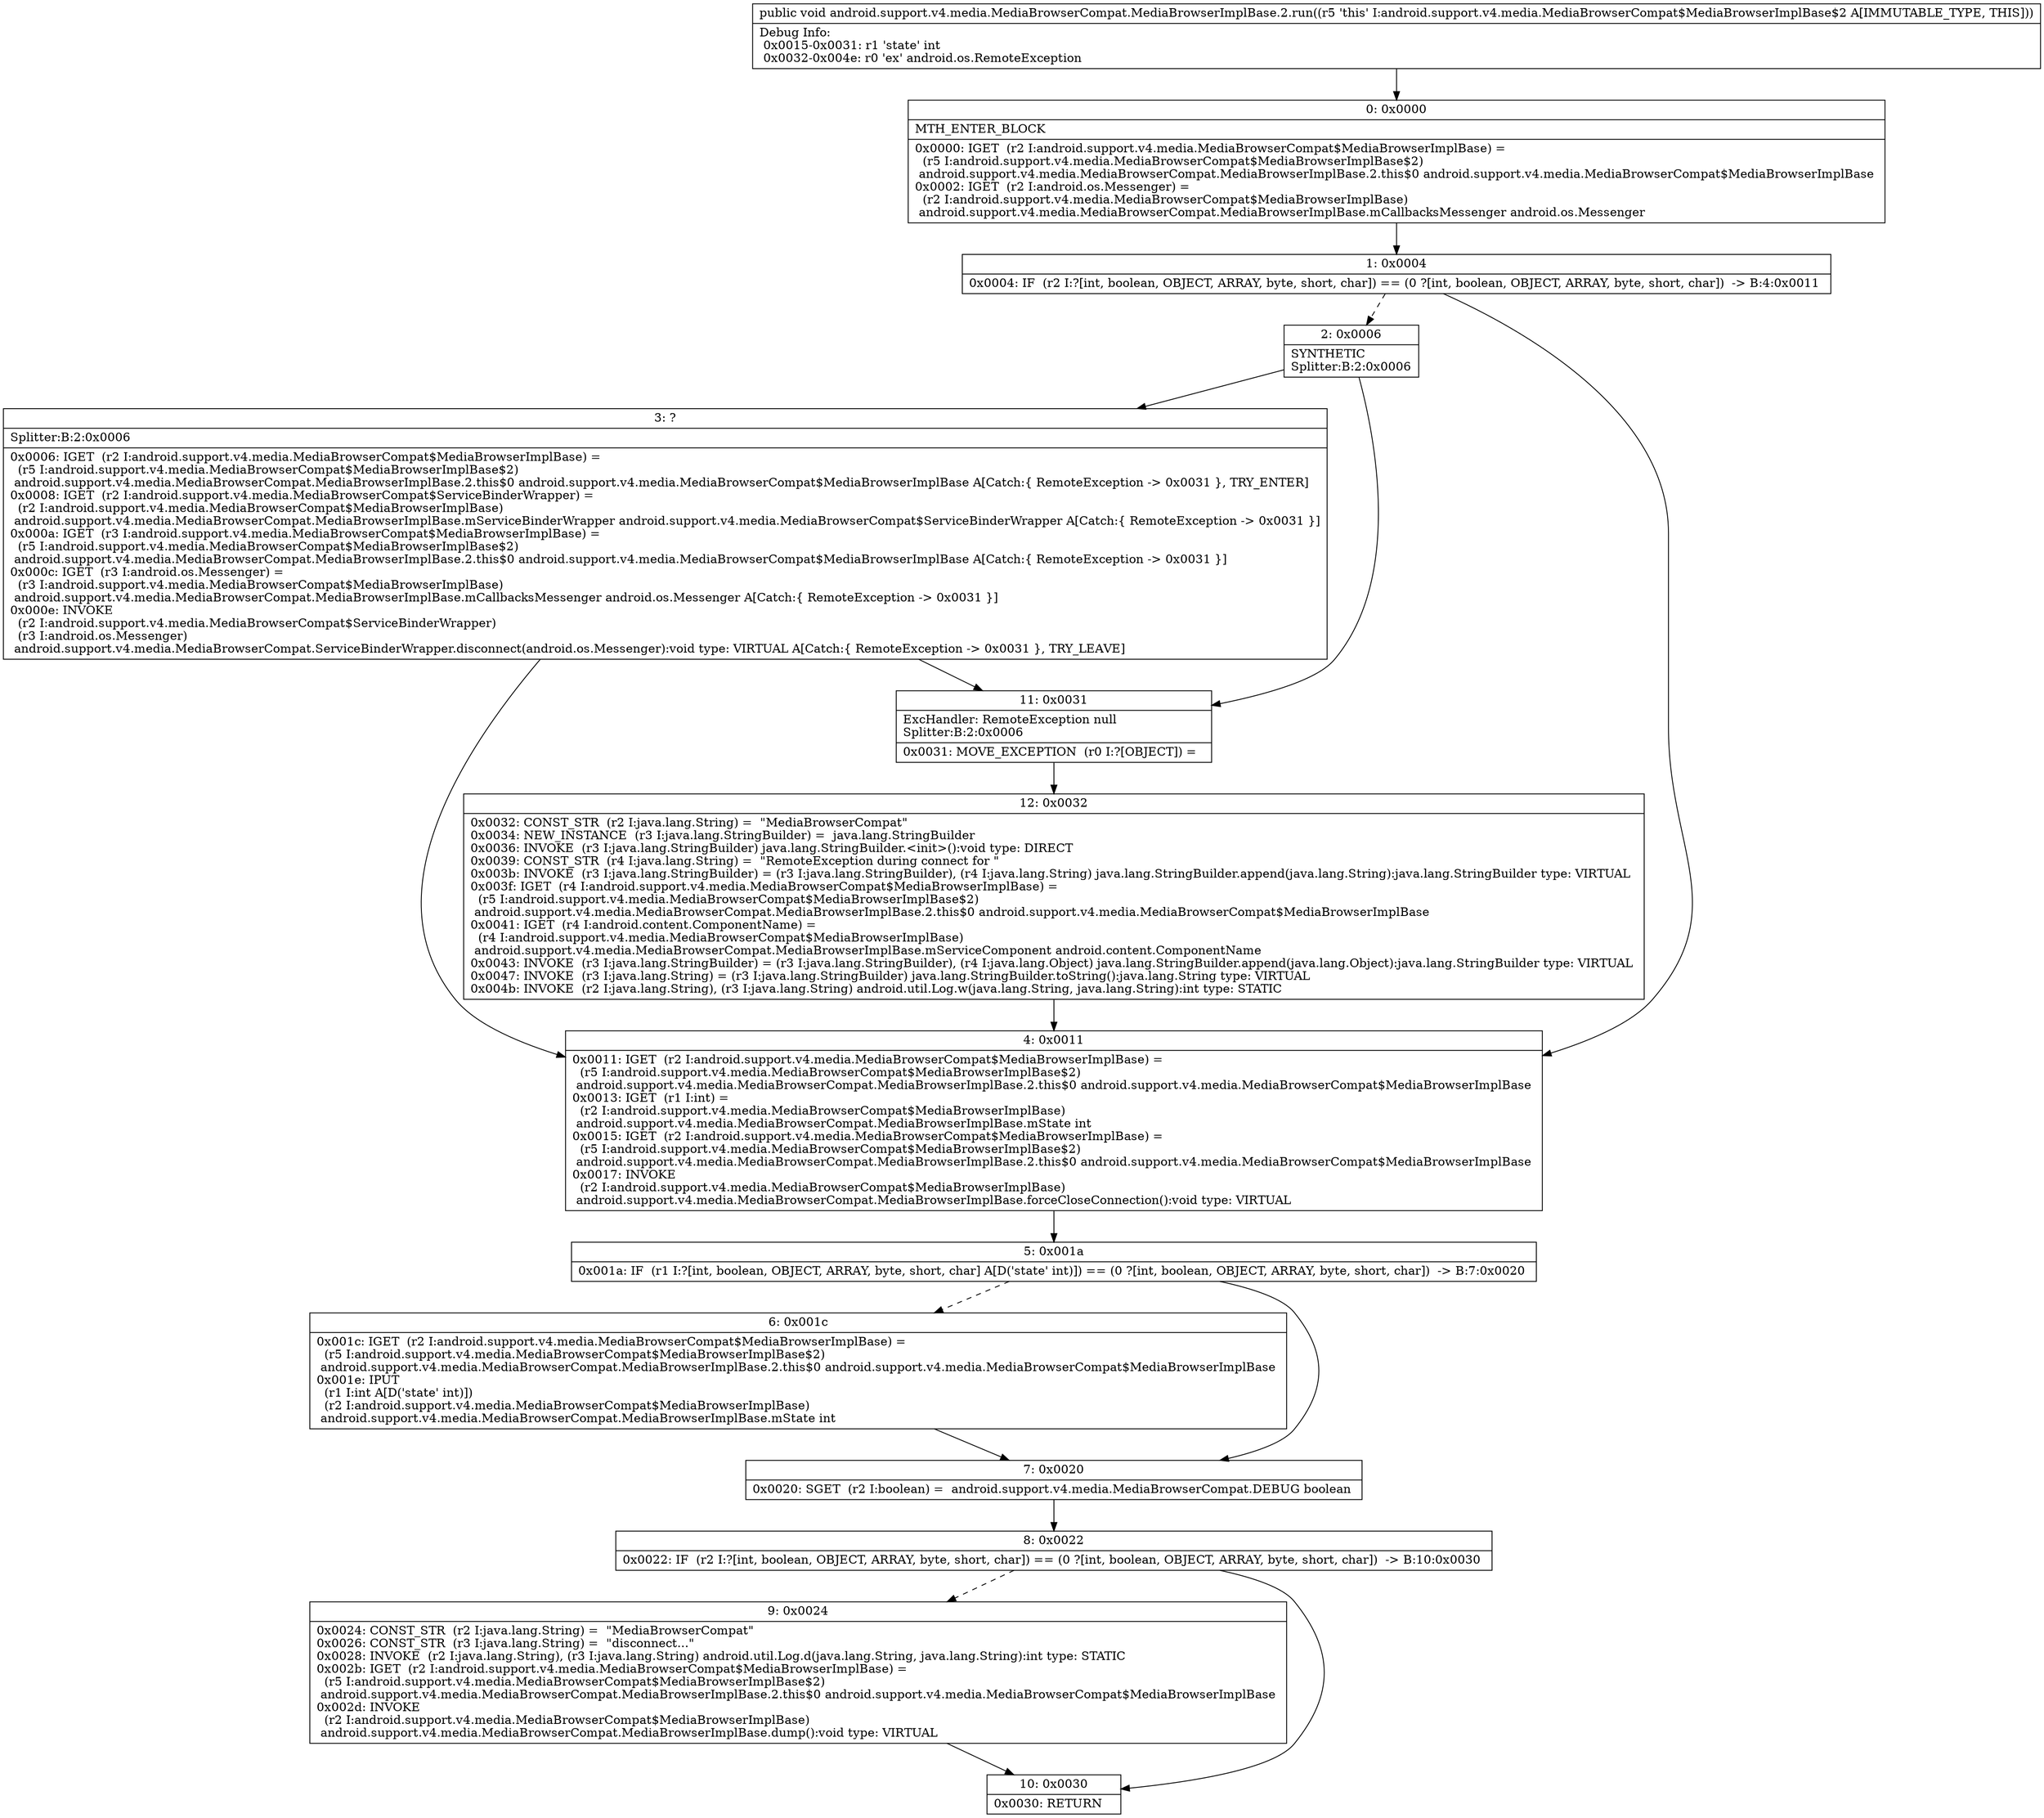 digraph "CFG forandroid.support.v4.media.MediaBrowserCompat.MediaBrowserImplBase.2.run()V" {
Node_0 [shape=record,label="{0\:\ 0x0000|MTH_ENTER_BLOCK\l|0x0000: IGET  (r2 I:android.support.v4.media.MediaBrowserCompat$MediaBrowserImplBase) = \l  (r5 I:android.support.v4.media.MediaBrowserCompat$MediaBrowserImplBase$2)\l android.support.v4.media.MediaBrowserCompat.MediaBrowserImplBase.2.this$0 android.support.v4.media.MediaBrowserCompat$MediaBrowserImplBase \l0x0002: IGET  (r2 I:android.os.Messenger) = \l  (r2 I:android.support.v4.media.MediaBrowserCompat$MediaBrowserImplBase)\l android.support.v4.media.MediaBrowserCompat.MediaBrowserImplBase.mCallbacksMessenger android.os.Messenger \l}"];
Node_1 [shape=record,label="{1\:\ 0x0004|0x0004: IF  (r2 I:?[int, boolean, OBJECT, ARRAY, byte, short, char]) == (0 ?[int, boolean, OBJECT, ARRAY, byte, short, char])  \-\> B:4:0x0011 \l}"];
Node_2 [shape=record,label="{2\:\ 0x0006|SYNTHETIC\lSplitter:B:2:0x0006\l}"];
Node_3 [shape=record,label="{3\:\ ?|Splitter:B:2:0x0006\l|0x0006: IGET  (r2 I:android.support.v4.media.MediaBrowserCompat$MediaBrowserImplBase) = \l  (r5 I:android.support.v4.media.MediaBrowserCompat$MediaBrowserImplBase$2)\l android.support.v4.media.MediaBrowserCompat.MediaBrowserImplBase.2.this$0 android.support.v4.media.MediaBrowserCompat$MediaBrowserImplBase A[Catch:\{ RemoteException \-\> 0x0031 \}, TRY_ENTER]\l0x0008: IGET  (r2 I:android.support.v4.media.MediaBrowserCompat$ServiceBinderWrapper) = \l  (r2 I:android.support.v4.media.MediaBrowserCompat$MediaBrowserImplBase)\l android.support.v4.media.MediaBrowserCompat.MediaBrowserImplBase.mServiceBinderWrapper android.support.v4.media.MediaBrowserCompat$ServiceBinderWrapper A[Catch:\{ RemoteException \-\> 0x0031 \}]\l0x000a: IGET  (r3 I:android.support.v4.media.MediaBrowserCompat$MediaBrowserImplBase) = \l  (r5 I:android.support.v4.media.MediaBrowserCompat$MediaBrowserImplBase$2)\l android.support.v4.media.MediaBrowserCompat.MediaBrowserImplBase.2.this$0 android.support.v4.media.MediaBrowserCompat$MediaBrowserImplBase A[Catch:\{ RemoteException \-\> 0x0031 \}]\l0x000c: IGET  (r3 I:android.os.Messenger) = \l  (r3 I:android.support.v4.media.MediaBrowserCompat$MediaBrowserImplBase)\l android.support.v4.media.MediaBrowserCompat.MediaBrowserImplBase.mCallbacksMessenger android.os.Messenger A[Catch:\{ RemoteException \-\> 0x0031 \}]\l0x000e: INVOKE  \l  (r2 I:android.support.v4.media.MediaBrowserCompat$ServiceBinderWrapper)\l  (r3 I:android.os.Messenger)\l android.support.v4.media.MediaBrowserCompat.ServiceBinderWrapper.disconnect(android.os.Messenger):void type: VIRTUAL A[Catch:\{ RemoteException \-\> 0x0031 \}, TRY_LEAVE]\l}"];
Node_4 [shape=record,label="{4\:\ 0x0011|0x0011: IGET  (r2 I:android.support.v4.media.MediaBrowserCompat$MediaBrowserImplBase) = \l  (r5 I:android.support.v4.media.MediaBrowserCompat$MediaBrowserImplBase$2)\l android.support.v4.media.MediaBrowserCompat.MediaBrowserImplBase.2.this$0 android.support.v4.media.MediaBrowserCompat$MediaBrowserImplBase \l0x0013: IGET  (r1 I:int) = \l  (r2 I:android.support.v4.media.MediaBrowserCompat$MediaBrowserImplBase)\l android.support.v4.media.MediaBrowserCompat.MediaBrowserImplBase.mState int \l0x0015: IGET  (r2 I:android.support.v4.media.MediaBrowserCompat$MediaBrowserImplBase) = \l  (r5 I:android.support.v4.media.MediaBrowserCompat$MediaBrowserImplBase$2)\l android.support.v4.media.MediaBrowserCompat.MediaBrowserImplBase.2.this$0 android.support.v4.media.MediaBrowserCompat$MediaBrowserImplBase \l0x0017: INVOKE  \l  (r2 I:android.support.v4.media.MediaBrowserCompat$MediaBrowserImplBase)\l android.support.v4.media.MediaBrowserCompat.MediaBrowserImplBase.forceCloseConnection():void type: VIRTUAL \l}"];
Node_5 [shape=record,label="{5\:\ 0x001a|0x001a: IF  (r1 I:?[int, boolean, OBJECT, ARRAY, byte, short, char] A[D('state' int)]) == (0 ?[int, boolean, OBJECT, ARRAY, byte, short, char])  \-\> B:7:0x0020 \l}"];
Node_6 [shape=record,label="{6\:\ 0x001c|0x001c: IGET  (r2 I:android.support.v4.media.MediaBrowserCompat$MediaBrowserImplBase) = \l  (r5 I:android.support.v4.media.MediaBrowserCompat$MediaBrowserImplBase$2)\l android.support.v4.media.MediaBrowserCompat.MediaBrowserImplBase.2.this$0 android.support.v4.media.MediaBrowserCompat$MediaBrowserImplBase \l0x001e: IPUT  \l  (r1 I:int A[D('state' int)])\l  (r2 I:android.support.v4.media.MediaBrowserCompat$MediaBrowserImplBase)\l android.support.v4.media.MediaBrowserCompat.MediaBrowserImplBase.mState int \l}"];
Node_7 [shape=record,label="{7\:\ 0x0020|0x0020: SGET  (r2 I:boolean) =  android.support.v4.media.MediaBrowserCompat.DEBUG boolean \l}"];
Node_8 [shape=record,label="{8\:\ 0x0022|0x0022: IF  (r2 I:?[int, boolean, OBJECT, ARRAY, byte, short, char]) == (0 ?[int, boolean, OBJECT, ARRAY, byte, short, char])  \-\> B:10:0x0030 \l}"];
Node_9 [shape=record,label="{9\:\ 0x0024|0x0024: CONST_STR  (r2 I:java.lang.String) =  \"MediaBrowserCompat\" \l0x0026: CONST_STR  (r3 I:java.lang.String) =  \"disconnect...\" \l0x0028: INVOKE  (r2 I:java.lang.String), (r3 I:java.lang.String) android.util.Log.d(java.lang.String, java.lang.String):int type: STATIC \l0x002b: IGET  (r2 I:android.support.v4.media.MediaBrowserCompat$MediaBrowserImplBase) = \l  (r5 I:android.support.v4.media.MediaBrowserCompat$MediaBrowserImplBase$2)\l android.support.v4.media.MediaBrowserCompat.MediaBrowserImplBase.2.this$0 android.support.v4.media.MediaBrowserCompat$MediaBrowserImplBase \l0x002d: INVOKE  \l  (r2 I:android.support.v4.media.MediaBrowserCompat$MediaBrowserImplBase)\l android.support.v4.media.MediaBrowserCompat.MediaBrowserImplBase.dump():void type: VIRTUAL \l}"];
Node_10 [shape=record,label="{10\:\ 0x0030|0x0030: RETURN   \l}"];
Node_11 [shape=record,label="{11\:\ 0x0031|ExcHandler: RemoteException null\lSplitter:B:2:0x0006\l|0x0031: MOVE_EXCEPTION  (r0 I:?[OBJECT]) =  \l}"];
Node_12 [shape=record,label="{12\:\ 0x0032|0x0032: CONST_STR  (r2 I:java.lang.String) =  \"MediaBrowserCompat\" \l0x0034: NEW_INSTANCE  (r3 I:java.lang.StringBuilder) =  java.lang.StringBuilder \l0x0036: INVOKE  (r3 I:java.lang.StringBuilder) java.lang.StringBuilder.\<init\>():void type: DIRECT \l0x0039: CONST_STR  (r4 I:java.lang.String) =  \"RemoteException during connect for \" \l0x003b: INVOKE  (r3 I:java.lang.StringBuilder) = (r3 I:java.lang.StringBuilder), (r4 I:java.lang.String) java.lang.StringBuilder.append(java.lang.String):java.lang.StringBuilder type: VIRTUAL \l0x003f: IGET  (r4 I:android.support.v4.media.MediaBrowserCompat$MediaBrowserImplBase) = \l  (r5 I:android.support.v4.media.MediaBrowserCompat$MediaBrowserImplBase$2)\l android.support.v4.media.MediaBrowserCompat.MediaBrowserImplBase.2.this$0 android.support.v4.media.MediaBrowserCompat$MediaBrowserImplBase \l0x0041: IGET  (r4 I:android.content.ComponentName) = \l  (r4 I:android.support.v4.media.MediaBrowserCompat$MediaBrowserImplBase)\l android.support.v4.media.MediaBrowserCompat.MediaBrowserImplBase.mServiceComponent android.content.ComponentName \l0x0043: INVOKE  (r3 I:java.lang.StringBuilder) = (r3 I:java.lang.StringBuilder), (r4 I:java.lang.Object) java.lang.StringBuilder.append(java.lang.Object):java.lang.StringBuilder type: VIRTUAL \l0x0047: INVOKE  (r3 I:java.lang.String) = (r3 I:java.lang.StringBuilder) java.lang.StringBuilder.toString():java.lang.String type: VIRTUAL \l0x004b: INVOKE  (r2 I:java.lang.String), (r3 I:java.lang.String) android.util.Log.w(java.lang.String, java.lang.String):int type: STATIC \l}"];
MethodNode[shape=record,label="{public void android.support.v4.media.MediaBrowserCompat.MediaBrowserImplBase.2.run((r5 'this' I:android.support.v4.media.MediaBrowserCompat$MediaBrowserImplBase$2 A[IMMUTABLE_TYPE, THIS]))  | Debug Info:\l  0x0015\-0x0031: r1 'state' int\l  0x0032\-0x004e: r0 'ex' android.os.RemoteException\l}"];
MethodNode -> Node_0;
Node_0 -> Node_1;
Node_1 -> Node_2[style=dashed];
Node_1 -> Node_4;
Node_2 -> Node_3;
Node_2 -> Node_11;
Node_3 -> Node_4;
Node_3 -> Node_11;
Node_4 -> Node_5;
Node_5 -> Node_6[style=dashed];
Node_5 -> Node_7;
Node_6 -> Node_7;
Node_7 -> Node_8;
Node_8 -> Node_9[style=dashed];
Node_8 -> Node_10;
Node_9 -> Node_10;
Node_11 -> Node_12;
Node_12 -> Node_4;
}


